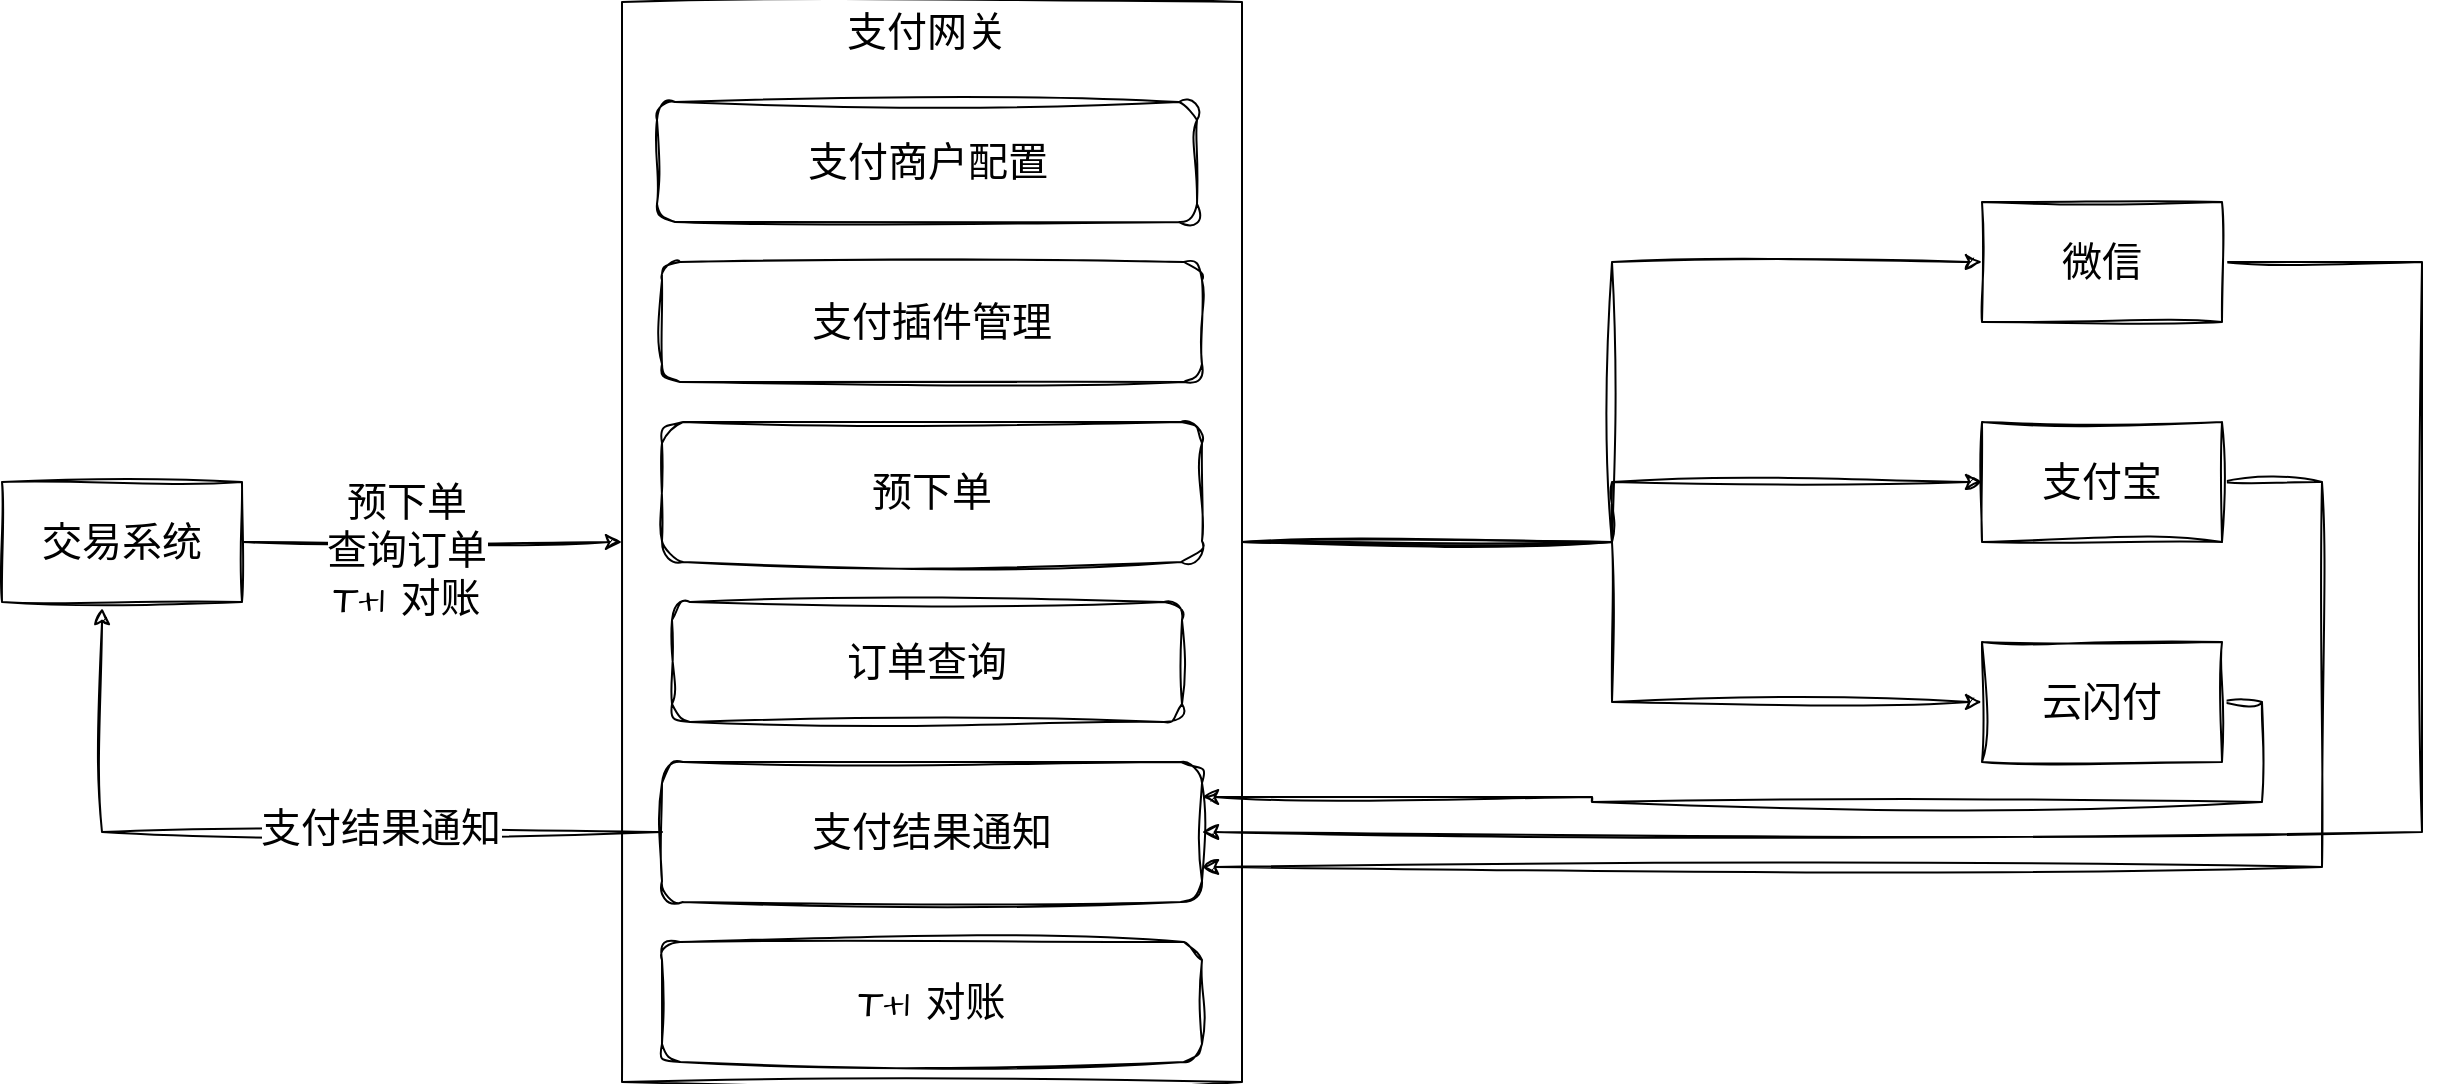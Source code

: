 <mxfile version="21.7.2" type="github">
  <diagram name="第 1 页" id="voDz9BlOo1mAB6VR55uU">
    <mxGraphModel dx="1434" dy="750" grid="1" gridSize="10" guides="1" tooltips="1" connect="1" arrows="1" fold="1" page="1" pageScale="1" pageWidth="827" pageHeight="1169" math="0" shadow="0">
      <root>
        <mxCell id="0" />
        <mxCell id="1" parent="0" />
        <mxCell id="I97SiitsB-QdGOGZsI1J-9" style="edgeStyle=orthogonalEdgeStyle;rounded=0;sketch=1;hachureGap=4;jiggle=2;curveFitting=1;orthogonalLoop=1;jettySize=auto;html=1;fontFamily=Architects Daughter;fontSource=https%3A%2F%2Ffonts.googleapis.com%2Fcss%3Ffamily%3DArchitects%2BDaughter;fontSize=16;" edge="1" parent="1" source="I97SiitsB-QdGOGZsI1J-1" target="I97SiitsB-QdGOGZsI1J-3">
          <mxGeometry relative="1" as="geometry" />
        </mxCell>
        <mxCell id="I97SiitsB-QdGOGZsI1J-10" style="edgeStyle=orthogonalEdgeStyle;rounded=0;sketch=1;hachureGap=4;jiggle=2;curveFitting=1;orthogonalLoop=1;jettySize=auto;html=1;fontFamily=Architects Daughter;fontSource=https%3A%2F%2Ffonts.googleapis.com%2Fcss%3Ffamily%3DArchitects%2BDaughter;fontSize=16;" edge="1" parent="1" source="I97SiitsB-QdGOGZsI1J-1" target="I97SiitsB-QdGOGZsI1J-5">
          <mxGeometry relative="1" as="geometry" />
        </mxCell>
        <mxCell id="I97SiitsB-QdGOGZsI1J-11" style="edgeStyle=orthogonalEdgeStyle;rounded=0;sketch=1;hachureGap=4;jiggle=2;curveFitting=1;orthogonalLoop=1;jettySize=auto;html=1;fontFamily=Architects Daughter;fontSource=https%3A%2F%2Ffonts.googleapis.com%2Fcss%3Ffamily%3DArchitects%2BDaughter;fontSize=16;" edge="1" parent="1" source="I97SiitsB-QdGOGZsI1J-1" target="I97SiitsB-QdGOGZsI1J-7">
          <mxGeometry relative="1" as="geometry" />
        </mxCell>
        <mxCell id="I97SiitsB-QdGOGZsI1J-1" value="" style="rounded=0;whiteSpace=wrap;html=1;sketch=1;hachureGap=4;jiggle=2;curveFitting=1;fontFamily=Architects Daughter;fontSource=https%3A%2F%2Ffonts.googleapis.com%2Fcss%3Ffamily%3DArchitects%2BDaughter;fontSize=20;" vertex="1" parent="1">
          <mxGeometry x="320" y="160" width="310" height="540" as="geometry" />
        </mxCell>
        <mxCell id="I97SiitsB-QdGOGZsI1J-2" value="预下单" style="rounded=1;whiteSpace=wrap;html=1;sketch=1;hachureGap=4;jiggle=2;curveFitting=1;fontFamily=Architects Daughter;fontSource=https%3A%2F%2Ffonts.googleapis.com%2Fcss%3Ffamily%3DArchitects%2BDaughter;fontSize=20;" vertex="1" parent="1">
          <mxGeometry x="340" y="370" width="270" height="70" as="geometry" />
        </mxCell>
        <mxCell id="I97SiitsB-QdGOGZsI1J-25" style="edgeStyle=orthogonalEdgeStyle;rounded=0;sketch=1;hachureGap=4;jiggle=2;curveFitting=1;orthogonalLoop=1;jettySize=auto;html=1;exitX=1;exitY=0.5;exitDx=0;exitDy=0;entryX=1;entryY=0.5;entryDx=0;entryDy=0;fontFamily=Architects Daughter;fontSource=https%3A%2F%2Ffonts.googleapis.com%2Fcss%3Ffamily%3DArchitects%2BDaughter;fontSize=16;" edge="1" parent="1" source="I97SiitsB-QdGOGZsI1J-3" target="I97SiitsB-QdGOGZsI1J-13">
          <mxGeometry relative="1" as="geometry">
            <Array as="points">
              <mxPoint x="1220" y="290" />
              <mxPoint x="1220" y="575" />
            </Array>
          </mxGeometry>
        </mxCell>
        <mxCell id="I97SiitsB-QdGOGZsI1J-3" value="微信" style="rounded=0;whiteSpace=wrap;html=1;sketch=1;hachureGap=4;jiggle=2;curveFitting=1;fontFamily=Architects Daughter;fontSource=https%3A%2F%2Ffonts.googleapis.com%2Fcss%3Ffamily%3DArchitects%2BDaughter;fontSize=20;" vertex="1" parent="1">
          <mxGeometry x="1000" y="260" width="120" height="60" as="geometry" />
        </mxCell>
        <mxCell id="I97SiitsB-QdGOGZsI1J-4" value="支付网关" style="text;html=1;strokeColor=none;fillColor=none;align=center;verticalAlign=middle;whiteSpace=wrap;rounded=0;fontSize=20;fontFamily=Architects Daughter;" vertex="1" parent="1">
          <mxGeometry x="420" y="160" width="105" height="30" as="geometry" />
        </mxCell>
        <mxCell id="I97SiitsB-QdGOGZsI1J-26" style="edgeStyle=orthogonalEdgeStyle;rounded=0;sketch=1;hachureGap=4;jiggle=2;curveFitting=1;orthogonalLoop=1;jettySize=auto;html=1;exitX=1;exitY=0.5;exitDx=0;exitDy=0;entryX=1;entryY=0.75;entryDx=0;entryDy=0;fontFamily=Architects Daughter;fontSource=https%3A%2F%2Ffonts.googleapis.com%2Fcss%3Ffamily%3DArchitects%2BDaughter;fontSize=16;" edge="1" parent="1" source="I97SiitsB-QdGOGZsI1J-5" target="I97SiitsB-QdGOGZsI1J-13">
          <mxGeometry relative="1" as="geometry">
            <Array as="points">
              <mxPoint x="1170" y="400" />
              <mxPoint x="1170" y="593" />
            </Array>
          </mxGeometry>
        </mxCell>
        <mxCell id="I97SiitsB-QdGOGZsI1J-5" value="支付宝" style="rounded=0;whiteSpace=wrap;html=1;sketch=1;hachureGap=4;jiggle=2;curveFitting=1;fontFamily=Architects Daughter;fontSource=https%3A%2F%2Ffonts.googleapis.com%2Fcss%3Ffamily%3DArchitects%2BDaughter;fontSize=20;" vertex="1" parent="1">
          <mxGeometry x="1000" y="370" width="120" height="60" as="geometry" />
        </mxCell>
        <mxCell id="I97SiitsB-QdGOGZsI1J-27" style="edgeStyle=orthogonalEdgeStyle;rounded=0;sketch=1;hachureGap=4;jiggle=2;curveFitting=1;orthogonalLoop=1;jettySize=auto;html=1;exitX=1;exitY=0.5;exitDx=0;exitDy=0;entryX=1;entryY=0.25;entryDx=0;entryDy=0;fontFamily=Architects Daughter;fontSource=https%3A%2F%2Ffonts.googleapis.com%2Fcss%3Ffamily%3DArchitects%2BDaughter;fontSize=16;" edge="1" parent="1" source="I97SiitsB-QdGOGZsI1J-7" target="I97SiitsB-QdGOGZsI1J-13">
          <mxGeometry relative="1" as="geometry" />
        </mxCell>
        <mxCell id="I97SiitsB-QdGOGZsI1J-7" value="云闪付" style="rounded=0;whiteSpace=wrap;html=1;sketch=1;hachureGap=4;jiggle=2;curveFitting=1;fontFamily=Architects Daughter;fontSource=https%3A%2F%2Ffonts.googleapis.com%2Fcss%3Ffamily%3DArchitects%2BDaughter;fontSize=20;" vertex="1" parent="1">
          <mxGeometry x="1000" y="480" width="120" height="60" as="geometry" />
        </mxCell>
        <mxCell id="I97SiitsB-QdGOGZsI1J-12" value="订单查询" style="rounded=1;whiteSpace=wrap;html=1;sketch=1;hachureGap=4;jiggle=2;curveFitting=1;fontFamily=Architects Daughter;fontSource=https%3A%2F%2Ffonts.googleapis.com%2Fcss%3Ffamily%3DArchitects%2BDaughter;fontSize=20;" vertex="1" parent="1">
          <mxGeometry x="345" y="460" width="255" height="60" as="geometry" />
        </mxCell>
        <mxCell id="I97SiitsB-QdGOGZsI1J-13" value="支付结果通知" style="rounded=1;whiteSpace=wrap;html=1;sketch=1;hachureGap=4;jiggle=2;curveFitting=1;fontFamily=Architects Daughter;fontSource=https%3A%2F%2Ffonts.googleapis.com%2Fcss%3Ffamily%3DArchitects%2BDaughter;fontSize=20;" vertex="1" parent="1">
          <mxGeometry x="340" y="540" width="270" height="70" as="geometry" />
        </mxCell>
        <mxCell id="I97SiitsB-QdGOGZsI1J-18" style="edgeStyle=orthogonalEdgeStyle;rounded=0;sketch=1;hachureGap=4;jiggle=2;curveFitting=1;orthogonalLoop=1;jettySize=auto;html=1;entryX=0.417;entryY=1.05;entryDx=0;entryDy=0;entryPerimeter=0;fontFamily=Architects Daughter;fontSource=https%3A%2F%2Ffonts.googleapis.com%2Fcss%3Ffamily%3DArchitects%2BDaughter;fontSize=16;" edge="1" parent="1" source="I97SiitsB-QdGOGZsI1J-13" target="I97SiitsB-QdGOGZsI1J-15">
          <mxGeometry relative="1" as="geometry" />
        </mxCell>
        <mxCell id="I97SiitsB-QdGOGZsI1J-19" value="支付结果通知" style="edgeLabel;html=1;align=center;verticalAlign=middle;resizable=0;points=[];fontSize=20;fontFamily=Architects Daughter;" vertex="1" connectable="0" parent="I97SiitsB-QdGOGZsI1J-18">
          <mxGeometry x="-0.281" y="-2" relative="1" as="geometry">
            <mxPoint as="offset" />
          </mxGeometry>
        </mxCell>
        <mxCell id="I97SiitsB-QdGOGZsI1J-14" value="T+1 对账" style="rounded=1;whiteSpace=wrap;html=1;sketch=1;hachureGap=4;jiggle=2;curveFitting=1;fontFamily=Architects Daughter;fontSource=https%3A%2F%2Ffonts.googleapis.com%2Fcss%3Ffamily%3DArchitects%2BDaughter;fontSize=20;" vertex="1" parent="1">
          <mxGeometry x="340" y="630" width="270" height="60" as="geometry" />
        </mxCell>
        <mxCell id="I97SiitsB-QdGOGZsI1J-16" style="edgeStyle=orthogonalEdgeStyle;rounded=0;sketch=1;hachureGap=4;jiggle=2;curveFitting=1;orthogonalLoop=1;jettySize=auto;html=1;fontFamily=Architects Daughter;fontSource=https%3A%2F%2Ffonts.googleapis.com%2Fcss%3Ffamily%3DArchitects%2BDaughter;fontSize=16;" edge="1" parent="1" source="I97SiitsB-QdGOGZsI1J-15" target="I97SiitsB-QdGOGZsI1J-1">
          <mxGeometry relative="1" as="geometry" />
        </mxCell>
        <mxCell id="I97SiitsB-QdGOGZsI1J-17" value="预下单&lt;br&gt;查询订单&lt;br&gt;T+1 对账" style="edgeLabel;html=1;align=center;verticalAlign=middle;resizable=0;points=[];fontSize=20;fontFamily=Architects Daughter;" vertex="1" connectable="0" parent="I97SiitsB-QdGOGZsI1J-16">
          <mxGeometry x="-0.137" y="-4" relative="1" as="geometry">
            <mxPoint as="offset" />
          </mxGeometry>
        </mxCell>
        <mxCell id="I97SiitsB-QdGOGZsI1J-15" value="交易系统" style="rounded=0;whiteSpace=wrap;html=1;sketch=1;hachureGap=4;jiggle=2;curveFitting=1;fontFamily=Architects Daughter;fontSource=https%3A%2F%2Ffonts.googleapis.com%2Fcss%3Ffamily%3DArchitects%2BDaughter;fontSize=20;" vertex="1" parent="1">
          <mxGeometry x="10" y="400" width="120" height="60" as="geometry" />
        </mxCell>
        <mxCell id="I97SiitsB-QdGOGZsI1J-21" value="支付商户配置" style="rounded=1;whiteSpace=wrap;html=1;sketch=1;hachureGap=4;jiggle=2;curveFitting=1;fontFamily=Architects Daughter;fontSource=https%3A%2F%2Ffonts.googleapis.com%2Fcss%3Ffamily%3DArchitects%2BDaughter;fontSize=20;" vertex="1" parent="1">
          <mxGeometry x="337.5" y="210" width="270" height="60" as="geometry" />
        </mxCell>
        <mxCell id="I97SiitsB-QdGOGZsI1J-23" value="支付插件管理" style="rounded=1;whiteSpace=wrap;html=1;sketch=1;hachureGap=4;jiggle=2;curveFitting=1;fontFamily=Architects Daughter;fontSource=https%3A%2F%2Ffonts.googleapis.com%2Fcss%3Ffamily%3DArchitects%2BDaughter;fontSize=20;" vertex="1" parent="1">
          <mxGeometry x="340" y="290" width="270" height="60" as="geometry" />
        </mxCell>
      </root>
    </mxGraphModel>
  </diagram>
</mxfile>
